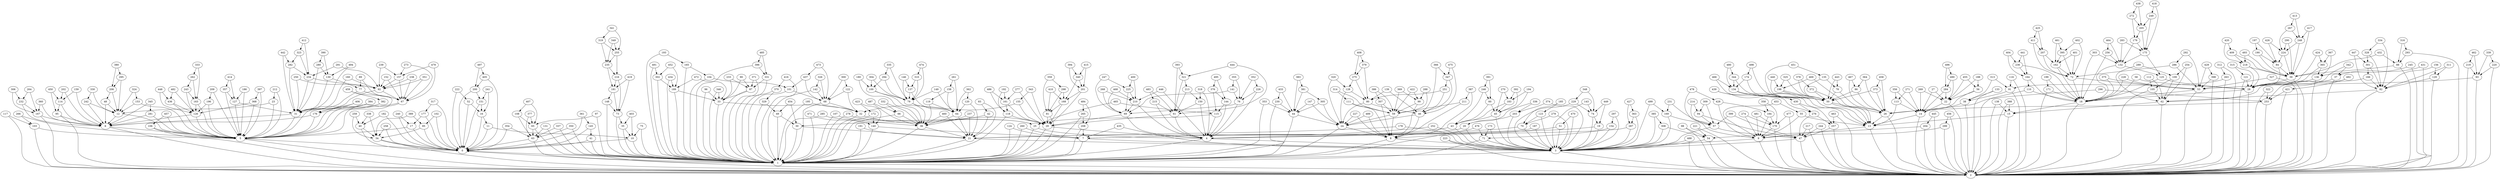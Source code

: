 digraph Dorogovtsev_Mendes_nodes_500 {
0;
1;
2;
3;
4;
5;
6;
7;
8;
9;
10;
11;
12;
13;
14;
15;
16;
17;
18;
19;
20;
21;
22;
23;
24;
25;
26;
27;
28;
29;
30;
31;
32;
33;
34;
35;
36;
37;
38;
39;
40;
41;
42;
43;
44;
45;
46;
47;
48;
49;
50;
51;
52;
53;
54;
55;
56;
57;
58;
59;
60;
61;
62;
63;
64;
65;
66;
67;
68;
69;
70;
71;
72;
73;
74;
75;
76;
77;
78;
79;
80;
81;
82;
83;
84;
85;
86;
87;
88;
89;
90;
91;
92;
93;
94;
95;
96;
97;
98;
99;
100;
101;
102;
103;
104;
105;
106;
107;
108;
109;
110;
111;
112;
113;
114;
115;
116;
117;
118;
119;
120;
121;
122;
123;
124;
125;
126;
127;
128;
129;
130;
131;
132;
133;
134;
135;
136;
137;
138;
139;
140;
141;
142;
143;
144;
145;
146;
147;
148;
149;
150;
151;
152;
153;
154;
155;
156;
157;
158;
159;
160;
161;
162;
163;
164;
165;
166;
167;
168;
169;
170;
171;
172;
173;
174;
175;
176;
177;
178;
179;
180;
181;
182;
183;
184;
185;
186;
187;
188;
189;
190;
191;
192;
193;
194;
195;
196;
197;
198;
199;
200;
201;
202;
203;
204;
205;
206;
207;
208;
209;
210;
211;
212;
213;
214;
215;
216;
217;
218;
219;
220;
221;
222;
223;
224;
225;
226;
227;
228;
229;
230;
231;
232;
233;
234;
235;
236;
237;
238;
239;
240;
241;
242;
243;
244;
245;
246;
247;
248;
249;
250;
251;
252;
253;
254;
255;
256;
257;
258;
259;
260;
261;
262;
263;
264;
265;
266;
267;
268;
269;
270;
271;
272;
273;
274;
275;
276;
277;
278;
279;
280;
281;
282;
283;
284;
285;
286;
287;
288;
289;
290;
291;
292;
293;
294;
295;
296;
297;
298;
299;
300;
301;
302;
303;
304;
305;
306;
307;
308;
309;
310;
311;
312;
313;
314;
315;
316;
317;
318;
319;
320;
321;
322;
323;
324;
325;
326;
327;
328;
329;
330;
331;
332;
333;
334;
335;
336;
337;
338;
339;
340;
341;
342;
343;
344;
345;
346;
347;
348;
349;
350;
351;
352;
353;
354;
355;
356;
357;
358;
359;
360;
361;
362;
363;
364;
365;
366;
367;
368;
369;
370;
371;
372;
373;
374;
375;
376;
377;
378;
379;
380;
381;
382;
383;
384;
385;
386;
387;
388;
389;
390;
391;
392;
393;
394;
395;
396;
397;
398;
399;
400;
401;
402;
403;
404;
405;
406;
407;
408;
409;
410;
411;
412;
413;
414;
415;
416;
417;
418;
419;
420;
421;
422;
423;
424;
425;
426;
427;
428;
429;
430;
431;
432;
433;
434;
435;
436;
437;
438;
439;
440;
441;
442;
443;
444;
445;
446;
447;
448;
449;
450;
451;
452;
453;
454;
455;
456;
457;
458;
459;
460;
461;
462;
463;
464;
465;
466;
467;
468;
469;
470;
471;
472;
473;
474;
475;
476;
477;
478;
479;
480;
481;
482;
483;
484;
485;
486;
487;
488;
489;
490;
491;
492;
493;
494;
495;
496;
497;
498;
499;
0 -> 1;
1 -> 2;
2 -> 0;
3 -> 1;
3 -> 2;
4 -> 3;
4 -> 1;
5 -> 2;
5 -> 0;
6 -> 5;
6 -> 2;
7 -> 3;
7 -> 1;
8 -> 3;
8 -> 1;
9 -> 3;
9 -> 2;
10 -> 0;
10 -> 1;
11 -> 10;
11 -> 0;
12 -> 6;
12 -> 5;
13 -> 9;
13 -> 2;
14 -> 13;
14 -> 2;
15 -> 13;
15 -> 2;
16 -> 11;
16 -> 0;
17 -> 5;
17 -> 0;
18 -> 15;
18 -> 2;
19 -> 4;
19 -> 3;
20 -> 7;
20 -> 3;
21 -> 3;
21 -> 1;
22 -> 14;
22 -> 2;
23 -> 12;
23 -> 5;
24 -> 8;
24 -> 1;
25 -> 4;
25 -> 1;
26 -> 13;
26 -> 2;
27 -> 22;
27 -> 14;
28 -> 18;
28 -> 2;
29 -> 4;
29 -> 1;
30 -> 21;
30 -> 1;
31 -> 6;
31 -> 5;
32 -> 29;
32 -> 1;
33 -> 32;
33 -> 1;
34 -> 2;
34 -> 0;
35 -> 10;
35 -> 1;
36 -> 21;
36 -> 1;
37 -> 28;
37 -> 2;
38 -> 14;
38 -> 2;
39 -> 28;
39 -> 2;
40 -> 34;
40 -> 0;
41 -> 0;
41 -> 1;
42 -> 30;
42 -> 21;
43 -> 4;
43 -> 3;
44 -> 24;
44 -> 1;
45 -> 43;
45 -> 3;
46 -> 24;
46 -> 8;
47 -> 3;
47 -> 2;
48 -> 12;
48 -> 6;
49 -> 30;
49 -> 1;
50 -> 26;
50 -> 13;
51 -> 8;
51 -> 3;
52 -> 16;
52 -> 0;
53 -> 18;
53 -> 2;
54 -> 3;
54 -> 2;
55 -> 13;
55 -> 9;
56 -> 22;
56 -> 14;
57 -> 47;
57 -> 3;
58 -> 28;
58 -> 18;
59 -> 24;
59 -> 8;
60 -> 45;
60 -> 43;
61 -> 29;
61 -> 4;
62 -> 15;
62 -> 2;
63 -> 0;
63 -> 1;
64 -> 36;
64 -> 21;
65 -> 63;
65 -> 1;
66 -> 36;
66 -> 1;
67 -> 31;
67 -> 5;
68 -> 32;
68 -> 1;
69 -> 29;
69 -> 4;
70 -> 7;
70 -> 3;
71 -> 3;
71 -> 1;
72 -> 53;
72 -> 18;
73 -> 35;
73 -> 1;
74 -> 19;
74 -> 3;
75 -> 10;
75 -> 1;
76 -> 69;
76 -> 4;
77 -> 67;
77 -> 31;
78 -> 50;
78 -> 26;
79 -> 64;
79 -> 36;
80 -> 46;
80 -> 24;
81 -> 29;
81 -> 1;
82 -> 62;
82 -> 2;
83 -> 42;
83 -> 21;
84 -> 39;
84 -> 28;
85 -> 34;
85 -> 0;
86 -> 50;
86 -> 26;
87 -> 33;
87 -> 1;
88 -> 39;
88 -> 2;
89 -> 77;
89 -> 67;
90 -> 87;
90 -> 33;
91 -> 38;
91 -> 2;
92 -> 67;
92 -> 31;
93 -> 53;
93 -> 2;
94 -> 57;
94 -> 47;
95 -> 6;
95 -> 2;
96 -> 33;
96 -> 1;
97 -> 65;
97 -> 1;
98 -> 54;
98 -> 2;
99 -> 59;
99 -> 8;
100 -> 79;
100 -> 36;
101 -> 68;
101 -> 1;
102 -> 85;
102 -> 0;
103 -> 5;
103 -> 2;
104 -> 101;
104 -> 1;
105 -> 62;
105 -> 2;
106 -> 5;
106 -> 2;
107 -> 25;
107 -> 1;
108 -> 65;
108 -> 63;
109 -> 105;
109 -> 62;
110 -> 18;
110 -> 2;
111 -> 59;
111 -> 8;
112 -> 105;
112 -> 62;
113 -> 14;
113 -> 13;
114 -> 95;
114 -> 6;
115 -> 25;
115 -> 4;
116 -> 91;
116 -> 2;
117 -> 103;
117 -> 2;
118 -> 29;
118 -> 1;
119 -> 64;
119 -> 36;
120 -> 64;
120 -> 21;
121 -> 28;
121 -> 2;
122 -> 68;
122 -> 32;
123 -> 70;
123 -> 3;
124 -> 7;
124 -> 1;
125 -> 28;
125 -> 18;
126 -> 6;
126 -> 5;
127 -> 31;
127 -> 5;
128 -> 80;
128 -> 24;
129 -> 82;
129 -> 2;
130 -> 77;
130 -> 31;
131 -> 63;
131 -> 1;
132 -> 125;
132 -> 18;
133 -> 38;
133 -> 2;
134 -> 50;
134 -> 13;
135 -> 78;
135 -> 50;
136 -> 28;
136 -> 2;
137 -> 79;
137 -> 64;
138 -> 15;
138 -> 2;
139 -> 80;
139 -> 46;
140 -> 7;
140 -> 1;
141 -> 76;
141 -> 69;
142 -> 68;
142 -> 1;
143 -> 74;
143 -> 3;
144 -> 115;
144 -> 4;
145 -> 41;
145 -> 0;
146 -> 137;
146 -> 79;
147 -> 44;
147 -> 24;
148 -> 73;
148 -> 1;
149 -> 79;
149 -> 64;
150 -> 61;
150 -> 4;
151 -> 16;
151 -> 0;
152 -> 92;
152 -> 67;
153 -> 12;
153 -> 5;
154 -> 71;
154 -> 3;
155 -> 32;
155 -> 29;
156 -> 129;
156 -> 82;
157 -> 92;
157 -> 67;
158 -> 119;
158 -> 64;
159 -> 114;
159 -> 6;
160 -> 92;
160 -> 31;
161 -> 118;
161 -> 29;
162 -> 72;
162 -> 18;
163 -> 126;
163 -> 5;
164 -> 110;
164 -> 18;
165 -> 104;
165 -> 1;
166 -> 82;
166 -> 62;
167 -> 6;
167 -> 2;
168 -> 81;
168 -> 29;
169 -> 57;
169 -> 3;
170 -> 9;
170 -> 2;
171 -> 18;
171 -> 2;
172 -> 140;
172 -> 1;
173 -> 71;
173 -> 3;
174 -> 134;
174 -> 50;
175 -> 132;
175 -> 125;
176 -> 6;
176 -> 5;
177 -> 17;
177 -> 0;
178 -> 21;
178 -> 3;
179 -> 175;
179 -> 132;
180 -> 100;
180 -> 36;
181 -> 148;
181 -> 73;
182 -> 40;
182 -> 0;
183 -> 45;
183 -> 43;
184 -> 170;
184 -> 9;
185 -> 123;
185 -> 70;
186 -> 127;
186 -> 5;
187 -> 4;
187 -> 3;
188 -> 56;
188 -> 22;
189 -> 33;
189 -> 1;
190 -> 84;
190 -> 39;
191 -> 21;
191 -> 1;
192 -> 161;
192 -> 118;
193 -> 165;
193 -> 1;
194 -> 183;
194 -> 45;
195 -> 32;
195 -> 1;
196 -> 126;
196 -> 5;
197 -> 190;
197 -> 84;
198 -> 50;
198 -> 13;
199 -> 171;
199 -> 18;
200 -> 151;
200 -> 0;
201 -> 168;
201 -> 29;
202 -> 114;
202 -> 6;
203 -> 20;
203 -> 3;
204 -> 54;
204 -> 2;
205 -> 179;
205 -> 175;
206 -> 48;
206 -> 12;
207 -> 162;
207 -> 72;
208 -> 7;
208 -> 1;
209 -> 196;
209 -> 5;
210 -> 69;
210 -> 4;
211 -> 59;
211 -> 8;
212 -> 23;
212 -> 5;
213 -> 150;
213 -> 61;
214 -> 94;
214 -> 57;
215 -> 61;
215 -> 4;
216 -> 181;
216 -> 73;
217 -> 47;
217 -> 2;
218 -> 39;
218 -> 28;
219 -> 93;
219 -> 2;
220 -> 93;
220 -> 2;
221 -> 54;
221 -> 2;
222 -> 52;
222 -> 0;
223 -> 3;
223 -> 2;
224 -> 84;
224 -> 39;
225 -> 210;
225 -> 69;
226 -> 76;
226 -> 4;
227 -> 24;
227 -> 8;
228 -> 53;
228 -> 18;
229 -> 74;
229 -> 3;
230 -> 44;
230 -> 1;
231 -> 169;
231 -> 57;
232 -> 167;
232 -> 6;
233 -> 87;
233 -> 33;
234 -> 92;
234 -> 31;
235 -> 216;
235 -> 181;
236 -> 164;
236 -> 18;
237 -> 36;
237 -> 21;
238 -> 92;
238 -> 67;
239 -> 157;
239 -> 92;
240 -> 17;
240 -> 0;
241 -> 151;
241 -> 16;
242 -> 12;
242 -> 6;
243 -> 163;
243 -> 126;
244 -> 47;
244 -> 2;
245 -> 136;
245 -> 2;
246 -> 60;
246 -> 43;
247 -> 225;
247 -> 69;
248 -> 224;
248 -> 39;
249 -> 205;
249 -> 175;
250 -> 92;
250 -> 31;
251 -> 80;
251 -> 46;
252 -> 4;
252 -> 3;
253 -> 26;
253 -> 2;
254 -> 109;
254 -> 62;
255 -> 235;
255 -> 216;
256 -> 132;
256 -> 18;
257 -> 47;
257 -> 2;
258 -> 34;
258 -> 0;
259 -> 40;
259 -> 34;
260 -> 7;
260 -> 1;
261 -> 158;
261 -> 64;
262 -> 243;
262 -> 163;
263 -> 91;
263 -> 2;
264 -> 232;
264 -> 167;
265 -> 208;
265 -> 1;
266 -> 103;
266 -> 5;
267 -> 248;
267 -> 224;
268 -> 210;
268 -> 69;
269 -> 22;
269 -> 14;
270 -> 183;
270 -> 45;
271 -> 113;
271 -> 14;
272 -> 205;
272 -> 179;
273 -> 157;
273 -> 67;
274 -> 170;
274 -> 9;
275 -> 128;
275 -> 80;
276 -> 257;
276 -> 47;
277 -> 161;
277 -> 29;
278 -> 25;
278 -> 1;
279 -> 70;
279 -> 3;
280 -> 130;
280 -> 31;
281 -> 6;
281 -> 5;
282 -> 234;
282 -> 31;
283 -> 175;
283 -> 132;
284 -> 22;
284 -> 14;
285 -> 36;
285 -> 1;
286 -> 72;
286 -> 53;
287 -> 21;
287 -> 3;
288 -> 99;
288 -> 59;
289 -> 109;
289 -> 62;
290 -> 224;
290 -> 39;
291 -> 234;
291 -> 92;
292 -> 286;
292 -> 53;
293 -> 88;
293 -> 2;
294 -> 100;
294 -> 79;
295 -> 206;
295 -> 12;
296 -> 253;
296 -> 26;
297 -> 154;
297 -> 3;
298 -> 168;
298 -> 81;
299 -> 9;
299 -> 2;
300 -> 122;
300 -> 68;
301 -> 166;
301 -> 82;
302 -> 189;
302 -> 1;
303 -> 132;
303 -> 18;
304 -> 100;
304 -> 79;
305 -> 44;
305 -> 24;
306 -> 232;
306 -> 167;
307 -> 59;
307 -> 8;
308 -> 54;
308 -> 3;
309 -> 94;
309 -> 57;
310 -> 137;
310 -> 79;
311 -> 129;
311 -> 82;
312 -> 263;
312 -> 2;
313 -> 91;
313 -> 38;
314 -> 111;
314 -> 59;
315 -> 121;
315 -> 28;
316 -> 293;
316 -> 88;
317 -> 177;
317 -> 0;
318 -> 150;
318 -> 4;
319 -> 255;
319 -> 235;
320 -> 128;
320 -> 24;
321 -> 213;
321 -> 61;
322 -> 253;
322 -> 2;
323 -> 282;
323 -> 234;
324 -> 153;
324 -> 12;
325 -> 198;
325 -> 50;
326 -> 142;
326 -> 68;
327 -> 53;
327 -> 2;
328 -> 301;
328 -> 82;
329 -> 49;
329 -> 1;
330 -> 242;
330 -> 12;
331 -> 87;
331 -> 1;
332 -> 66;
332 -> 36;
333 -> 262;
333 -> 163;
334 -> 328;
334 -> 82;
335 -> 294;
335 -> 79;
336 -> 203;
336 -> 20;
337 -> 63;
337 -> 1;
338 -> 40;
338 -> 34;
339 -> 220;
339 -> 93;
340 -> 201;
340 -> 168;
341 -> 319;
341 -> 255;
342 -> 37;
342 -> 28;
343 -> 155;
343 -> 29;
344 -> 134;
344 -> 50;
345 -> 281;
345 -> 6;
346 -> 33;
346 -> 1;
347 -> 251;
347 -> 46;
348 -> 229;
348 -> 74;
349 -> 255;
349 -> 235;
350 -> 63;
350 -> 1;
351 -> 92;
351 -> 67;
352 -> 226;
352 -> 76;
353 -> 44;
353 -> 1;
354 -> 63;
354 -> 0;
355 -> 141;
355 -> 76;
356 -> 113;
356 -> 14;
357 -> 127;
357 -> 5;
358 -> 184;
358 -> 170;
359 -> 298;
359 -> 81;
360 -> 167;
360 -> 6;
361 -> 145;
361 -> 0;
362 -> 120;
362 -> 64;
363 -> 287;
363 -> 3;
364 -> 86;
364 -> 26;
365 -> 136;
365 -> 28;
366 -> 347;
366 -> 46;
367 -> 365;
367 -> 136;
368 -> 126;
368 -> 5;
369 -> 99;
369 -> 59;
370 -> 329;
370 -> 1;
371 -> 87;
371 -> 1;
372 -> 50;
372 -> 13;
373 -> 50;
373 -> 26;
374 -> 203;
374 -> 3;
375 -> 53;
375 -> 18;
376 -> 144;
376 -> 115;
377 -> 65;
377 -> 63;
378 -> 372;
378 -> 50;
379 -> 275;
379 -> 80;
380 -> 295;
380 -> 206;
381 -> 305;
381 -> 44;
382 -> 176;
382 -> 5;
383 -> 381;
383 -> 44;
384 -> 176;
384 -> 5;
385 -> 308;
385 -> 3;
386 -> 307;
386 -> 59;
387 -> 211;
387 -> 8;
388 -> 15;
388 -> 2;
389 -> 85;
389 -> 34;
390 -> 280;
390 -> 130;
391 -> 246;
391 -> 60;
392 -> 183;
392 -> 45;
393 -> 321;
393 -> 61;
394 -> 340;
394 -> 201;
395 -> 162;
395 -> 72;
396 -> 331;
396 -> 1;
397 -> 368;
397 -> 5;
398 -> 53;
398 -> 2;
399 -> 57;
399 -> 47;
400 -> 225;
400 -> 210;
401 -> 162;
401 -> 72;
402 -> 395;
402 -> 72;
403 -> 35;
403 -> 10;
404 -> 236;
404 -> 164;
405 -> 200;
405 -> 0;
406 -> 176;
406 -> 5;
407 -> 108;
407 -> 65;
408 -> 379;
408 -> 275;
409 -> 218;
409 -> 39;
410 -> 168;
410 -> 81;
411 -> 207;
411 -> 72;
412 -> 323;
412 -> 234;
413 -> 267;
413 -> 248;
414 -> 357;
414 -> 127;
415 -> 340;
415 -> 201;
416 -> 370;
416 -> 1;
417 -> 248;
417 -> 39;
418 -> 249;
418 -> 175;
419 -> 181;
419 -> 73;
420 -> 409;
420 -> 218;
421 -> 253;
421 -> 2;
422 -> 99;
422 -> 59;
423 -> 172;
423 -> 140;
424 -> 365;
424 -> 28;
425 -> 411;
425 -> 207;
426 -> 224;
426 -> 84;
427 -> 363;
427 -> 287;
428 -> 184;
428 -> 9;
429 -> 398;
429 -> 53;
430 -> 276;
430 -> 257;
431 -> 37;
431 -> 2;
432 -> 88;
432 -> 39;
433 -> 230;
433 -> 44;
434 -> 189;
434 -> 1;
435 -> 7;
435 -> 3;
436 -> 126;
436 -> 5;
437 -> 101;
437 -> 68;
438 -> 272;
438 -> 205;
439 -> 430;
439 -> 276;
440 -> 198;
440 -> 50;
441 -> 236;
441 -> 164;
442 -> 282;
442 -> 31;
443 -> 78;
443 -> 50;
444 -> 321;
444 -> 61;
445 -> 204;
445 -> 2;
446 -> 210;
446 -> 4;
447 -> 301;
447 -> 82;
448 -> 436;
448 -> 126;
449 -> 74;
449 -> 19;
450 -> 114;
450 -> 95;
451 -> 135;
451 -> 50;
452 -> 302;
452 -> 189;
453 -> 55;
453 -> 9;
454 -> 49;
454 -> 30;
455 -> 56;
455 -> 22;
456 -> 299;
456 -> 2;
457 -> 106;
457 -> 5;
458 -> 373;
458 -> 26;
459 -> 382;
459 -> 5;
460 -> 36;
460 -> 21;
461 -> 395;
461 -> 162;
462 -> 219;
462 -> 93;
463 -> 257;
463 -> 2;
464 -> 256;
464 -> 132;
465 -> 115;
465 -> 25;
466 -> 134;
466 -> 13;
467 -> 86;
467 -> 26;
468 -> 210;
468 -> 69;
469 -> 198;
469 -> 13;
470 -> 51;
470 -> 3;
471 -> 140;
471 -> 1;
472 -> 189;
472 -> 33;
473 -> 437;
473 -> 68;
474 -> 310;
474 -> 79;
475 -> 347;
475 -> 46;
476 -> 71;
476 -> 1;
477 -> 170;
477 -> 2;
478 -> 428;
478 -> 9;
479 -> 157;
479 -> 67;
480 -> 344;
480 -> 134;
481 -> 170;
481 -> 9;
482 -> 436;
482 -> 126;
483 -> 215;
483 -> 61;
484 -> 265;
484 -> 208;
485 -> 396;
485 -> 331;
486 -> 161;
486 -> 118;
487 -> 66;
487 -> 36;
488 -> 3;
488 -> 2;
489 -> 24;
489 -> 8;
490 -> 284;
490 -> 22;
491 -> 302;
491 -> 1;
492 -> 421;
492 -> 253;
493 -> 218;
493 -> 39;
494 -> 130;
494 -> 31;
495 -> 376;
495 -> 144;
496 -> 490;
496 -> 284;
497 -> 405;
497 -> 200;
498 -> 174;
498 -> 50;
499 -> 169;
499 -> 3;
}
